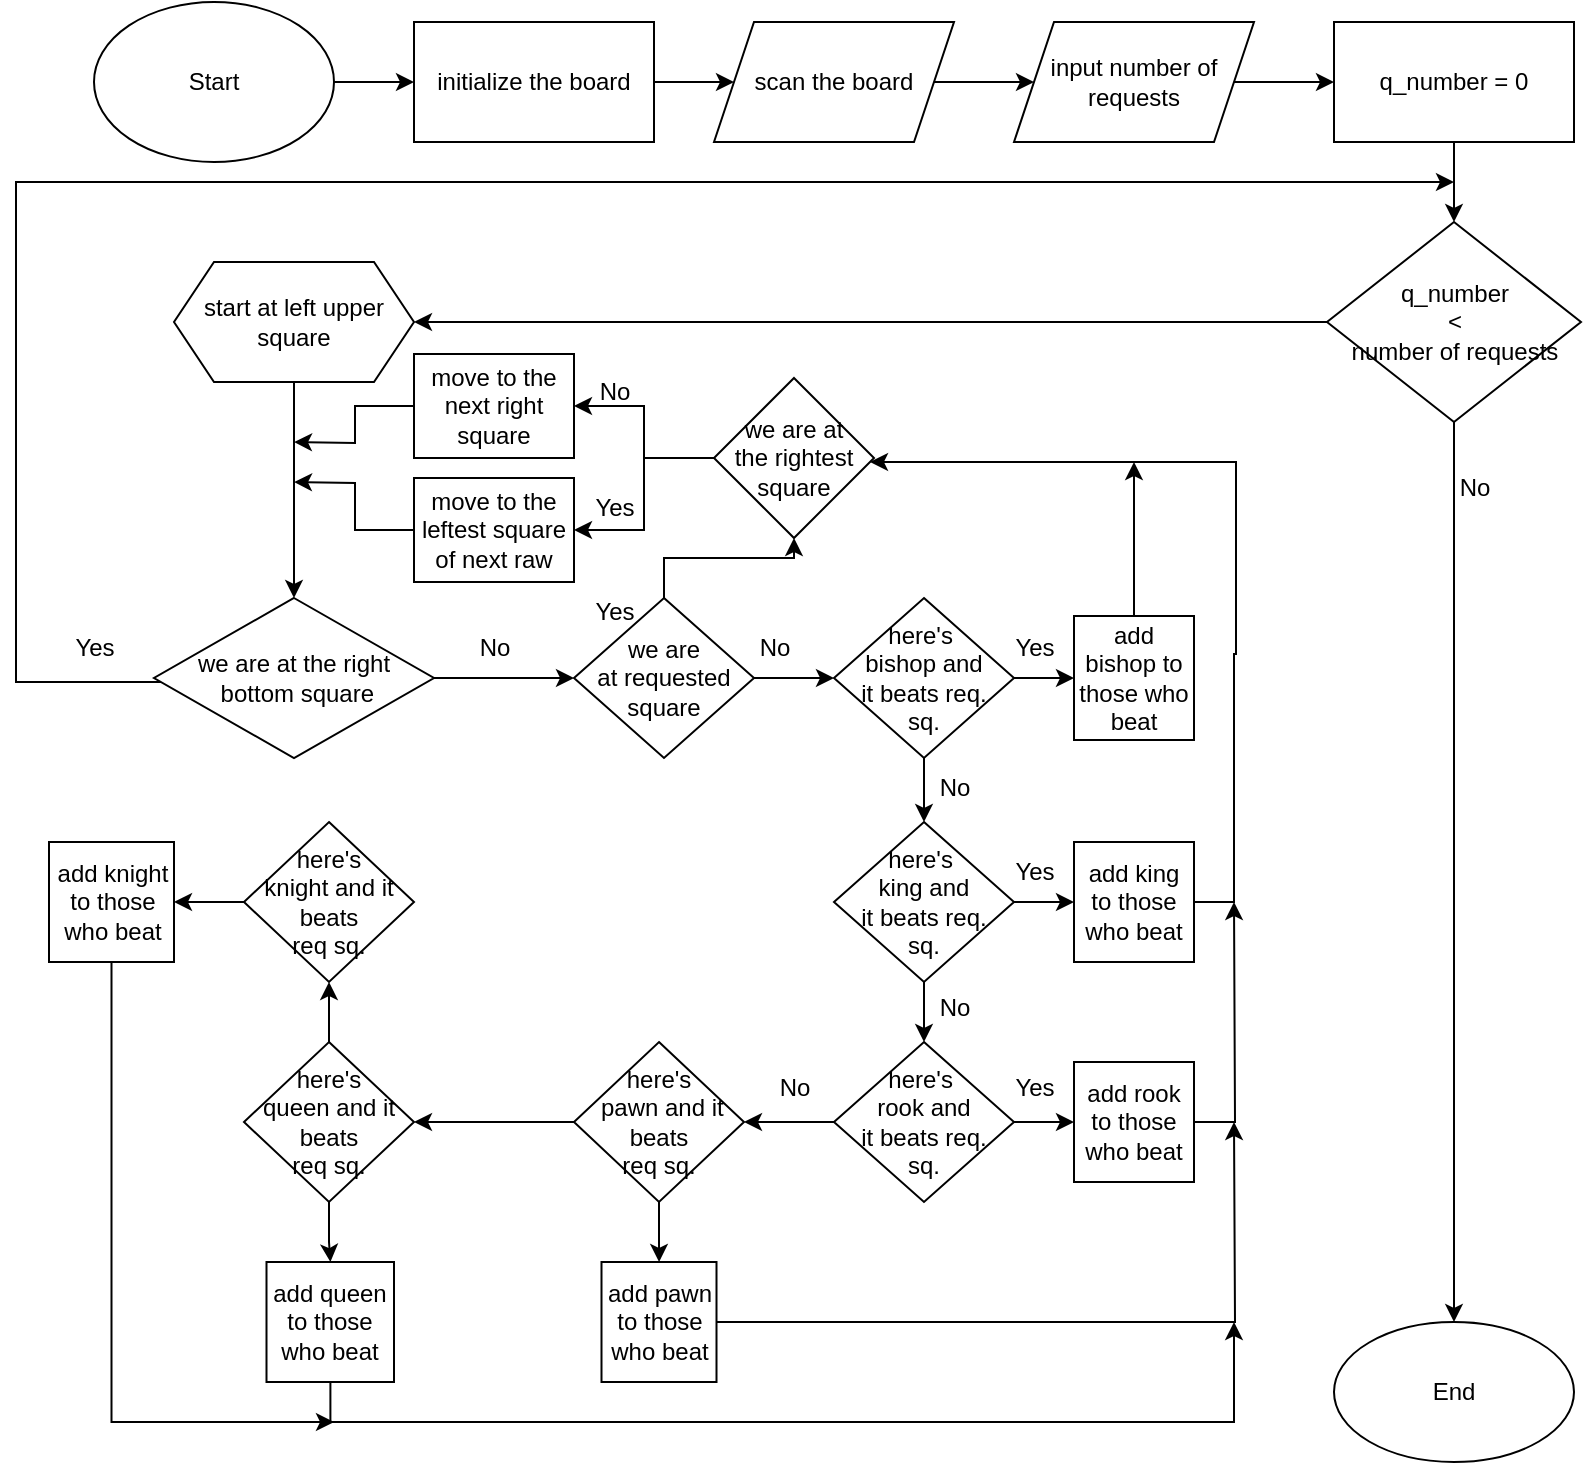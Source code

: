<mxfile version="22.1.2" type="device">
  <diagram name="Сторінка-1" id="EHnBEJa1ziGUHVtvQvPA">
    <mxGraphModel dx="1464" dy="788" grid="1" gridSize="10" guides="1" tooltips="1" connect="1" arrows="1" fold="1" page="1" pageScale="1" pageWidth="827" pageHeight="1169" math="0" shadow="0">
      <root>
        <mxCell id="0" />
        <mxCell id="1" parent="0" />
        <mxCell id="B9wHNbr730pmhbY8k4u_-22" value="" style="edgeStyle=orthogonalEdgeStyle;rounded=0;orthogonalLoop=1;jettySize=auto;html=1;" edge="1" parent="1" source="B9wHNbr730pmhbY8k4u_-1" target="B9wHNbr730pmhbY8k4u_-5">
          <mxGeometry relative="1" as="geometry" />
        </mxCell>
        <mxCell id="B9wHNbr730pmhbY8k4u_-1" value="Start" style="ellipse;whiteSpace=wrap;html=1;" vertex="1" parent="1">
          <mxGeometry x="80" y="40" width="120" height="80" as="geometry" />
        </mxCell>
        <mxCell id="B9wHNbr730pmhbY8k4u_-10" value="" style="edgeStyle=orthogonalEdgeStyle;rounded=0;orthogonalLoop=1;jettySize=auto;html=1;" edge="1" parent="1" source="B9wHNbr730pmhbY8k4u_-5" target="B9wHNbr730pmhbY8k4u_-9">
          <mxGeometry relative="1" as="geometry" />
        </mxCell>
        <mxCell id="B9wHNbr730pmhbY8k4u_-5" value="initialize the board" style="rounded=0;whiteSpace=wrap;html=1;" vertex="1" parent="1">
          <mxGeometry x="240" y="50" width="120" height="60" as="geometry" />
        </mxCell>
        <mxCell id="B9wHNbr730pmhbY8k4u_-23" value="" style="edgeStyle=orthogonalEdgeStyle;rounded=0;orthogonalLoop=1;jettySize=auto;html=1;" edge="1" parent="1" source="B9wHNbr730pmhbY8k4u_-9" target="B9wHNbr730pmhbY8k4u_-19">
          <mxGeometry relative="1" as="geometry" />
        </mxCell>
        <mxCell id="B9wHNbr730pmhbY8k4u_-9" value="scan the board" style="shape=parallelogram;perimeter=parallelogramPerimeter;whiteSpace=wrap;html=1;fixedSize=1;rounded=0;" vertex="1" parent="1">
          <mxGeometry x="390" y="50" width="120" height="60" as="geometry" />
        </mxCell>
        <mxCell id="B9wHNbr730pmhbY8k4u_-32" value="" style="edgeStyle=orthogonalEdgeStyle;rounded=0;orthogonalLoop=1;jettySize=auto;html=1;" edge="1" parent="1" source="B9wHNbr730pmhbY8k4u_-11" target="B9wHNbr730pmhbY8k4u_-31">
          <mxGeometry relative="1" as="geometry" />
        </mxCell>
        <mxCell id="B9wHNbr730pmhbY8k4u_-11" value="start at left upper&lt;br&gt;square" style="shape=hexagon;perimeter=hexagonPerimeter2;whiteSpace=wrap;html=1;fixedSize=1;rounded=0;" vertex="1" parent="1">
          <mxGeometry x="120" y="170" width="120" height="60" as="geometry" />
        </mxCell>
        <mxCell id="B9wHNbr730pmhbY8k4u_-21" value="" style="edgeStyle=orthogonalEdgeStyle;rounded=0;orthogonalLoop=1;jettySize=auto;html=1;" edge="1" parent="1" source="B9wHNbr730pmhbY8k4u_-19" target="B9wHNbr730pmhbY8k4u_-20">
          <mxGeometry relative="1" as="geometry" />
        </mxCell>
        <mxCell id="B9wHNbr730pmhbY8k4u_-19" value="input number of&lt;br&gt;requests" style="shape=parallelogram;perimeter=parallelogramPerimeter;whiteSpace=wrap;html=1;fixedSize=1;" vertex="1" parent="1">
          <mxGeometry x="540" y="50" width="120" height="60" as="geometry" />
        </mxCell>
        <mxCell id="B9wHNbr730pmhbY8k4u_-25" value="" style="edgeStyle=orthogonalEdgeStyle;rounded=0;orthogonalLoop=1;jettySize=auto;html=1;" edge="1" parent="1" source="B9wHNbr730pmhbY8k4u_-20" target="B9wHNbr730pmhbY8k4u_-24">
          <mxGeometry relative="1" as="geometry" />
        </mxCell>
        <mxCell id="B9wHNbr730pmhbY8k4u_-20" value="q_number = 0" style="whiteSpace=wrap;html=1;" vertex="1" parent="1">
          <mxGeometry x="700" y="50" width="120" height="60" as="geometry" />
        </mxCell>
        <mxCell id="B9wHNbr730pmhbY8k4u_-28" value="" style="edgeStyle=orthogonalEdgeStyle;rounded=0;orthogonalLoop=1;jettySize=auto;html=1;" edge="1" parent="1" source="B9wHNbr730pmhbY8k4u_-24" target="B9wHNbr730pmhbY8k4u_-27">
          <mxGeometry relative="1" as="geometry" />
        </mxCell>
        <mxCell id="B9wHNbr730pmhbY8k4u_-30" style="edgeStyle=orthogonalEdgeStyle;rounded=0;orthogonalLoop=1;jettySize=auto;html=1;" edge="1" parent="1" source="B9wHNbr730pmhbY8k4u_-24" target="B9wHNbr730pmhbY8k4u_-11">
          <mxGeometry relative="1" as="geometry" />
        </mxCell>
        <mxCell id="B9wHNbr730pmhbY8k4u_-24" value="q_number&lt;br&gt;&amp;lt;&lt;br&gt;number of requests" style="rhombus;whiteSpace=wrap;html=1;" vertex="1" parent="1">
          <mxGeometry x="696.5" y="150" width="127" height="100" as="geometry" />
        </mxCell>
        <mxCell id="B9wHNbr730pmhbY8k4u_-27" value="End" style="ellipse;whiteSpace=wrap;html=1;" vertex="1" parent="1">
          <mxGeometry x="700" y="700" width="120" height="70" as="geometry" />
        </mxCell>
        <mxCell id="B9wHNbr730pmhbY8k4u_-29" value="No" style="text;html=1;align=center;verticalAlign=middle;resizable=0;points=[];autosize=1;strokeColor=none;fillColor=none;" vertex="1" parent="1">
          <mxGeometry x="750" y="268" width="40" height="30" as="geometry" />
        </mxCell>
        <mxCell id="B9wHNbr730pmhbY8k4u_-33" style="edgeStyle=orthogonalEdgeStyle;rounded=0;orthogonalLoop=1;jettySize=auto;html=1;" edge="1" parent="1" source="B9wHNbr730pmhbY8k4u_-31">
          <mxGeometry relative="1" as="geometry">
            <mxPoint x="760" y="130" as="targetPoint" />
            <Array as="points">
              <mxPoint x="41" y="380" />
              <mxPoint x="41" y="130" />
            </Array>
          </mxGeometry>
        </mxCell>
        <mxCell id="B9wHNbr730pmhbY8k4u_-37" value="" style="edgeStyle=orthogonalEdgeStyle;rounded=0;orthogonalLoop=1;jettySize=auto;html=1;" edge="1" parent="1" source="B9wHNbr730pmhbY8k4u_-31" target="B9wHNbr730pmhbY8k4u_-36">
          <mxGeometry relative="1" as="geometry" />
        </mxCell>
        <mxCell id="B9wHNbr730pmhbY8k4u_-31" value="we are at the right&lt;br&gt;&amp;nbsp;bottom square" style="rhombus;whiteSpace=wrap;html=1;" vertex="1" parent="1">
          <mxGeometry x="110" y="338" width="140" height="80" as="geometry" />
        </mxCell>
        <mxCell id="B9wHNbr730pmhbY8k4u_-35" value="Yes" style="text;html=1;align=center;verticalAlign=middle;resizable=0;points=[];autosize=1;strokeColor=none;fillColor=none;" vertex="1" parent="1">
          <mxGeometry x="60" y="348" width="40" height="30" as="geometry" />
        </mxCell>
        <mxCell id="B9wHNbr730pmhbY8k4u_-39" style="edgeStyle=orthogonalEdgeStyle;rounded=0;orthogonalLoop=1;jettySize=auto;html=1;entryX=0.5;entryY=1;entryDx=0;entryDy=0;" edge="1" parent="1" source="B9wHNbr730pmhbY8k4u_-36" target="B9wHNbr730pmhbY8k4u_-63">
          <mxGeometry relative="1" as="geometry">
            <mxPoint x="355" y="234" as="targetPoint" />
          </mxGeometry>
        </mxCell>
        <mxCell id="B9wHNbr730pmhbY8k4u_-43" value="" style="edgeStyle=orthogonalEdgeStyle;rounded=0;orthogonalLoop=1;jettySize=auto;html=1;" edge="1" parent="1" source="B9wHNbr730pmhbY8k4u_-36" target="B9wHNbr730pmhbY8k4u_-42">
          <mxGeometry relative="1" as="geometry" />
        </mxCell>
        <mxCell id="B9wHNbr730pmhbY8k4u_-36" value="we are&lt;br&gt;at requested&lt;br&gt;square" style="rhombus;whiteSpace=wrap;html=1;" vertex="1" parent="1">
          <mxGeometry x="320" y="338" width="90" height="80" as="geometry" />
        </mxCell>
        <mxCell id="B9wHNbr730pmhbY8k4u_-41" value="Yes" style="text;html=1;align=center;verticalAlign=middle;resizable=0;points=[];autosize=1;strokeColor=none;fillColor=none;" vertex="1" parent="1">
          <mxGeometry x="320" y="330" width="40" height="30" as="geometry" />
        </mxCell>
        <mxCell id="B9wHNbr730pmhbY8k4u_-45" value="" style="edgeStyle=orthogonalEdgeStyle;rounded=0;orthogonalLoop=1;jettySize=auto;html=1;" edge="1" parent="1" source="B9wHNbr730pmhbY8k4u_-42" target="B9wHNbr730pmhbY8k4u_-44">
          <mxGeometry relative="1" as="geometry" />
        </mxCell>
        <mxCell id="B9wHNbr730pmhbY8k4u_-51" value="" style="edgeStyle=orthogonalEdgeStyle;rounded=0;orthogonalLoop=1;jettySize=auto;html=1;" edge="1" parent="1" source="B9wHNbr730pmhbY8k4u_-42" target="B9wHNbr730pmhbY8k4u_-50">
          <mxGeometry relative="1" as="geometry" />
        </mxCell>
        <mxCell id="B9wHNbr730pmhbY8k4u_-42" value="here&#39;s&amp;nbsp;&lt;br&gt;bishop and&lt;br&gt;it beats req.&lt;br&gt;sq." style="rhombus;whiteSpace=wrap;html=1;" vertex="1" parent="1">
          <mxGeometry x="450" y="338" width="90" height="80" as="geometry" />
        </mxCell>
        <mxCell id="B9wHNbr730pmhbY8k4u_-64" style="edgeStyle=orthogonalEdgeStyle;rounded=0;orthogonalLoop=1;jettySize=auto;html=1;" edge="1" parent="1" source="B9wHNbr730pmhbY8k4u_-44">
          <mxGeometry relative="1" as="geometry">
            <mxPoint x="600" y="270" as="targetPoint" />
          </mxGeometry>
        </mxCell>
        <mxCell id="B9wHNbr730pmhbY8k4u_-44" value="add bishop to those who beat" style="whiteSpace=wrap;html=1;" vertex="1" parent="1">
          <mxGeometry x="570" y="347" width="60" height="62" as="geometry" />
        </mxCell>
        <mxCell id="B9wHNbr730pmhbY8k4u_-47" value="No&lt;br&gt;" style="text;html=1;align=center;verticalAlign=middle;resizable=0;points=[];autosize=1;strokeColor=none;fillColor=none;" vertex="1" parent="1">
          <mxGeometry x="400" y="348" width="40" height="30" as="geometry" />
        </mxCell>
        <mxCell id="B9wHNbr730pmhbY8k4u_-48" value="No" style="text;html=1;align=center;verticalAlign=middle;resizable=0;points=[];autosize=1;strokeColor=none;fillColor=none;" vertex="1" parent="1">
          <mxGeometry x="260" y="348" width="40" height="30" as="geometry" />
        </mxCell>
        <mxCell id="B9wHNbr730pmhbY8k4u_-49" value="Yes" style="text;html=1;align=center;verticalAlign=middle;resizable=0;points=[];autosize=1;strokeColor=none;fillColor=none;" vertex="1" parent="1">
          <mxGeometry x="530" y="348" width="40" height="30" as="geometry" />
        </mxCell>
        <mxCell id="B9wHNbr730pmhbY8k4u_-53" value="" style="edgeStyle=orthogonalEdgeStyle;rounded=0;orthogonalLoop=1;jettySize=auto;html=1;" edge="1" parent="1" source="B9wHNbr730pmhbY8k4u_-50" target="B9wHNbr730pmhbY8k4u_-52">
          <mxGeometry relative="1" as="geometry" />
        </mxCell>
        <mxCell id="B9wHNbr730pmhbY8k4u_-58" value="" style="edgeStyle=orthogonalEdgeStyle;rounded=0;orthogonalLoop=1;jettySize=auto;html=1;" edge="1" parent="1" source="B9wHNbr730pmhbY8k4u_-50" target="B9wHNbr730pmhbY8k4u_-57">
          <mxGeometry relative="1" as="geometry" />
        </mxCell>
        <mxCell id="B9wHNbr730pmhbY8k4u_-50" value="here&#39;s&amp;nbsp;&lt;br&gt;king and&lt;br&gt;it beats req.&lt;br&gt;sq." style="rhombus;whiteSpace=wrap;html=1;" vertex="1" parent="1">
          <mxGeometry x="450" y="450" width="90" height="80" as="geometry" />
        </mxCell>
        <mxCell id="B9wHNbr730pmhbY8k4u_-56" style="edgeStyle=orthogonalEdgeStyle;rounded=0;orthogonalLoop=1;jettySize=auto;html=1;" edge="1" parent="1" source="B9wHNbr730pmhbY8k4u_-52" target="B9wHNbr730pmhbY8k4u_-63">
          <mxGeometry relative="1" as="geometry">
            <mxPoint x="650" y="270" as="targetPoint" />
            <Array as="points">
              <mxPoint x="650" y="490" />
              <mxPoint x="650" y="366" />
              <mxPoint x="651" y="366" />
              <mxPoint x="651" y="270" />
            </Array>
          </mxGeometry>
        </mxCell>
        <mxCell id="B9wHNbr730pmhbY8k4u_-52" value="add king to those who beat" style="whiteSpace=wrap;html=1;" vertex="1" parent="1">
          <mxGeometry x="570" y="460" width="60" height="60" as="geometry" />
        </mxCell>
        <mxCell id="B9wHNbr730pmhbY8k4u_-76" value="" style="edgeStyle=orthogonalEdgeStyle;rounded=0;orthogonalLoop=1;jettySize=auto;html=1;" edge="1" parent="1" source="B9wHNbr730pmhbY8k4u_-57" target="B9wHNbr730pmhbY8k4u_-75">
          <mxGeometry relative="1" as="geometry" />
        </mxCell>
        <mxCell id="B9wHNbr730pmhbY8k4u_-80" value="" style="edgeStyle=orthogonalEdgeStyle;rounded=0;orthogonalLoop=1;jettySize=auto;html=1;" edge="1" parent="1" source="B9wHNbr730pmhbY8k4u_-57" target="B9wHNbr730pmhbY8k4u_-79">
          <mxGeometry relative="1" as="geometry" />
        </mxCell>
        <mxCell id="B9wHNbr730pmhbY8k4u_-57" value="here&#39;s&amp;nbsp;&lt;br&gt;rook and&lt;br&gt;it beats req.&lt;br&gt;sq." style="rhombus;whiteSpace=wrap;html=1;" vertex="1" parent="1">
          <mxGeometry x="450" y="560" width="90" height="80" as="geometry" />
        </mxCell>
        <mxCell id="B9wHNbr730pmhbY8k4u_-59" value="No" style="text;html=1;align=center;verticalAlign=middle;resizable=0;points=[];autosize=1;strokeColor=none;fillColor=none;" vertex="1" parent="1">
          <mxGeometry x="490" y="418" width="40" height="30" as="geometry" />
        </mxCell>
        <mxCell id="B9wHNbr730pmhbY8k4u_-60" value="Yes" style="text;html=1;align=center;verticalAlign=middle;resizable=0;points=[];autosize=1;strokeColor=none;fillColor=none;" vertex="1" parent="1">
          <mxGeometry x="530" y="460" width="40" height="30" as="geometry" />
        </mxCell>
        <mxCell id="B9wHNbr730pmhbY8k4u_-61" value="No" style="text;html=1;align=center;verticalAlign=middle;resizable=0;points=[];autosize=1;strokeColor=none;fillColor=none;" vertex="1" parent="1">
          <mxGeometry x="490" y="528" width="40" height="30" as="geometry" />
        </mxCell>
        <mxCell id="B9wHNbr730pmhbY8k4u_-72" style="edgeStyle=orthogonalEdgeStyle;rounded=0;orthogonalLoop=1;jettySize=auto;html=1;" edge="1" parent="1" source="B9wHNbr730pmhbY8k4u_-62">
          <mxGeometry relative="1" as="geometry">
            <mxPoint x="180" y="260" as="targetPoint" />
          </mxGeometry>
        </mxCell>
        <mxCell id="B9wHNbr730pmhbY8k4u_-62" value="move to the next right square" style="rounded=0;whiteSpace=wrap;html=1;" vertex="1" parent="1">
          <mxGeometry x="240" y="216" width="80" height="52" as="geometry" />
        </mxCell>
        <mxCell id="B9wHNbr730pmhbY8k4u_-65" style="edgeStyle=orthogonalEdgeStyle;rounded=0;orthogonalLoop=1;jettySize=auto;html=1;" edge="1" parent="1" source="B9wHNbr730pmhbY8k4u_-63" target="B9wHNbr730pmhbY8k4u_-62">
          <mxGeometry relative="1" as="geometry" />
        </mxCell>
        <mxCell id="B9wHNbr730pmhbY8k4u_-69" style="edgeStyle=orthogonalEdgeStyle;rounded=0;orthogonalLoop=1;jettySize=auto;html=1;entryX=1;entryY=0.5;entryDx=0;entryDy=0;" edge="1" parent="1" source="B9wHNbr730pmhbY8k4u_-63" target="B9wHNbr730pmhbY8k4u_-67">
          <mxGeometry relative="1" as="geometry" />
        </mxCell>
        <mxCell id="B9wHNbr730pmhbY8k4u_-63" value="we are at&lt;br&gt;the rightest&lt;br&gt;square" style="rhombus;whiteSpace=wrap;html=1;" vertex="1" parent="1">
          <mxGeometry x="390" y="228" width="80" height="80" as="geometry" />
        </mxCell>
        <mxCell id="B9wHNbr730pmhbY8k4u_-66" value="No" style="text;html=1;align=center;verticalAlign=middle;resizable=0;points=[];autosize=1;strokeColor=none;fillColor=none;" vertex="1" parent="1">
          <mxGeometry x="320" y="220" width="40" height="30" as="geometry" />
        </mxCell>
        <mxCell id="B9wHNbr730pmhbY8k4u_-71" style="edgeStyle=orthogonalEdgeStyle;rounded=0;orthogonalLoop=1;jettySize=auto;html=1;" edge="1" parent="1" source="B9wHNbr730pmhbY8k4u_-67">
          <mxGeometry relative="1" as="geometry">
            <mxPoint x="180" y="280" as="targetPoint" />
          </mxGeometry>
        </mxCell>
        <mxCell id="B9wHNbr730pmhbY8k4u_-67" value="move to the leftest square of next raw" style="rounded=0;whiteSpace=wrap;html=1;" vertex="1" parent="1">
          <mxGeometry x="240" y="278" width="80" height="52" as="geometry" />
        </mxCell>
        <mxCell id="B9wHNbr730pmhbY8k4u_-70" value="Yes" style="text;html=1;align=center;verticalAlign=middle;resizable=0;points=[];autosize=1;strokeColor=none;fillColor=none;" vertex="1" parent="1">
          <mxGeometry x="320" y="278" width="40" height="30" as="geometry" />
        </mxCell>
        <mxCell id="B9wHNbr730pmhbY8k4u_-77" style="edgeStyle=orthogonalEdgeStyle;rounded=0;orthogonalLoop=1;jettySize=auto;html=1;" edge="1" parent="1" source="B9wHNbr730pmhbY8k4u_-75">
          <mxGeometry relative="1" as="geometry">
            <mxPoint x="650" y="490" as="targetPoint" />
          </mxGeometry>
        </mxCell>
        <mxCell id="B9wHNbr730pmhbY8k4u_-75" value="add rook to those who beat" style="whiteSpace=wrap;html=1;" vertex="1" parent="1">
          <mxGeometry x="570" y="570" width="60" height="60" as="geometry" />
        </mxCell>
        <mxCell id="B9wHNbr730pmhbY8k4u_-78" value="Yes" style="text;html=1;align=center;verticalAlign=middle;resizable=0;points=[];autosize=1;strokeColor=none;fillColor=none;" vertex="1" parent="1">
          <mxGeometry x="530" y="568" width="40" height="30" as="geometry" />
        </mxCell>
        <mxCell id="B9wHNbr730pmhbY8k4u_-83" value="" style="edgeStyle=orthogonalEdgeStyle;rounded=0;orthogonalLoop=1;jettySize=auto;html=1;" edge="1" parent="1" source="B9wHNbr730pmhbY8k4u_-79" target="B9wHNbr730pmhbY8k4u_-82">
          <mxGeometry relative="1" as="geometry" />
        </mxCell>
        <mxCell id="B9wHNbr730pmhbY8k4u_-86" value="" style="edgeStyle=orthogonalEdgeStyle;rounded=0;orthogonalLoop=1;jettySize=auto;html=1;" edge="1" parent="1" source="B9wHNbr730pmhbY8k4u_-79" target="B9wHNbr730pmhbY8k4u_-85">
          <mxGeometry relative="1" as="geometry" />
        </mxCell>
        <mxCell id="B9wHNbr730pmhbY8k4u_-79" value="here&#39;s&lt;br&gt;&amp;nbsp;pawn and it beats &lt;br&gt;req sq." style="rhombus;whiteSpace=wrap;html=1;" vertex="1" parent="1">
          <mxGeometry x="320" y="560" width="85" height="80" as="geometry" />
        </mxCell>
        <mxCell id="B9wHNbr730pmhbY8k4u_-81" value="No" style="text;html=1;align=center;verticalAlign=middle;resizable=0;points=[];autosize=1;strokeColor=none;fillColor=none;" vertex="1" parent="1">
          <mxGeometry x="410" y="568" width="40" height="30" as="geometry" />
        </mxCell>
        <mxCell id="B9wHNbr730pmhbY8k4u_-84" style="edgeStyle=orthogonalEdgeStyle;rounded=0;orthogonalLoop=1;jettySize=auto;html=1;" edge="1" parent="1" source="B9wHNbr730pmhbY8k4u_-82">
          <mxGeometry relative="1" as="geometry">
            <mxPoint x="650" y="600" as="targetPoint" />
          </mxGeometry>
        </mxCell>
        <mxCell id="B9wHNbr730pmhbY8k4u_-82" value="add pawn to those who beat" style="whiteSpace=wrap;html=1;" vertex="1" parent="1">
          <mxGeometry x="333.75" y="670" width="57.5" height="60" as="geometry" />
        </mxCell>
        <mxCell id="B9wHNbr730pmhbY8k4u_-89" value="" style="edgeStyle=orthogonalEdgeStyle;rounded=0;orthogonalLoop=1;jettySize=auto;html=1;" edge="1" parent="1" source="B9wHNbr730pmhbY8k4u_-85" target="B9wHNbr730pmhbY8k4u_-88">
          <mxGeometry relative="1" as="geometry" />
        </mxCell>
        <mxCell id="B9wHNbr730pmhbY8k4u_-92" value="" style="edgeStyle=orthogonalEdgeStyle;rounded=0;orthogonalLoop=1;jettySize=auto;html=1;" edge="1" parent="1" source="B9wHNbr730pmhbY8k4u_-85" target="B9wHNbr730pmhbY8k4u_-91">
          <mxGeometry relative="1" as="geometry" />
        </mxCell>
        <mxCell id="B9wHNbr730pmhbY8k4u_-85" value="here&#39;s&lt;br&gt;queen and it beats &lt;br&gt;req sq." style="rhombus;whiteSpace=wrap;html=1;" vertex="1" parent="1">
          <mxGeometry x="155" y="560" width="85" height="80" as="geometry" />
        </mxCell>
        <mxCell id="B9wHNbr730pmhbY8k4u_-90" value="" style="edgeStyle=orthogonalEdgeStyle;rounded=0;orthogonalLoop=1;jettySize=auto;html=1;" edge="1" parent="1" source="B9wHNbr730pmhbY8k4u_-88">
          <mxGeometry relative="1" as="geometry">
            <mxPoint x="650" y="700" as="targetPoint" />
            <Array as="points">
              <mxPoint x="198" y="750" />
              <mxPoint x="650" y="750" />
              <mxPoint x="650" y="700" />
            </Array>
          </mxGeometry>
        </mxCell>
        <mxCell id="B9wHNbr730pmhbY8k4u_-88" value="add queen to those who beat" style="whiteSpace=wrap;html=1;" vertex="1" parent="1">
          <mxGeometry x="166.25" y="670" width="63.75" height="60" as="geometry" />
        </mxCell>
        <mxCell id="B9wHNbr730pmhbY8k4u_-94" value="" style="edgeStyle=orthogonalEdgeStyle;rounded=0;orthogonalLoop=1;jettySize=auto;html=1;" edge="1" parent="1" source="B9wHNbr730pmhbY8k4u_-91" target="B9wHNbr730pmhbY8k4u_-93">
          <mxGeometry relative="1" as="geometry" />
        </mxCell>
        <mxCell id="B9wHNbr730pmhbY8k4u_-91" value="here&#39;s&lt;br&gt;knight and it beats &lt;br&gt;req sq." style="rhombus;whiteSpace=wrap;html=1;" vertex="1" parent="1">
          <mxGeometry x="155" y="450" width="85" height="80" as="geometry" />
        </mxCell>
        <mxCell id="B9wHNbr730pmhbY8k4u_-95" style="edgeStyle=orthogonalEdgeStyle;rounded=0;orthogonalLoop=1;jettySize=auto;html=1;" edge="1" parent="1" source="B9wHNbr730pmhbY8k4u_-93">
          <mxGeometry relative="1" as="geometry">
            <mxPoint x="200" y="750" as="targetPoint" />
            <Array as="points">
              <mxPoint x="89" y="750" />
            </Array>
          </mxGeometry>
        </mxCell>
        <mxCell id="B9wHNbr730pmhbY8k4u_-93" value="add knight to those who beat" style="whiteSpace=wrap;html=1;" vertex="1" parent="1">
          <mxGeometry x="57.5" y="460" width="62.5" height="60" as="geometry" />
        </mxCell>
      </root>
    </mxGraphModel>
  </diagram>
</mxfile>
